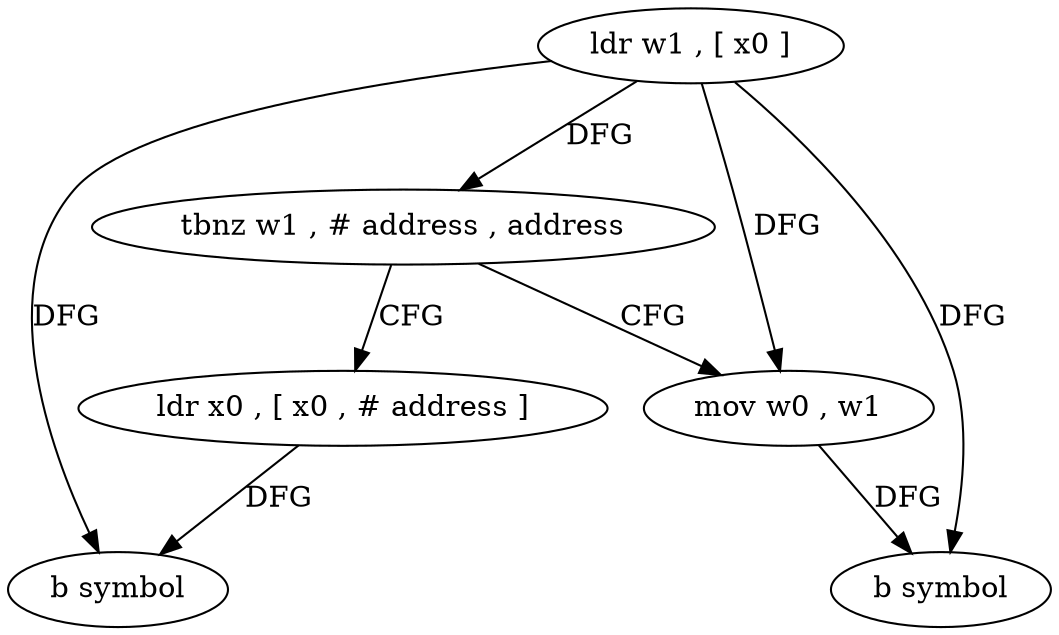 digraph "func" {
"259544" [label = "ldr w1 , [ x0 ]" ]
"259548" [label = "tbnz w1 , # address , address" ]
"259560" [label = "ldr x0 , [ x0 , # address ]" ]
"259552" [label = "mov w0 , w1" ]
"259564" [label = "b symbol" ]
"259556" [label = "b symbol" ]
"259544" -> "259548" [ label = "DFG" ]
"259544" -> "259564" [ label = "DFG" ]
"259544" -> "259552" [ label = "DFG" ]
"259544" -> "259556" [ label = "DFG" ]
"259548" -> "259560" [ label = "CFG" ]
"259548" -> "259552" [ label = "CFG" ]
"259560" -> "259564" [ label = "DFG" ]
"259552" -> "259556" [ label = "DFG" ]
}
